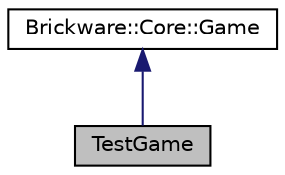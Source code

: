 digraph "TestGame"
{
  edge [fontname="Helvetica",fontsize="10",labelfontname="Helvetica",labelfontsize="10"];
  node [fontname="Helvetica",fontsize="10",shape=record];
  Node1 [label="TestGame",height=0.2,width=0.4,color="black", fillcolor="grey75", style="filled", fontcolor="black"];
  Node2 -> Node1 [dir="back",color="midnightblue",fontsize="10",style="solid",fontname="Helvetica"];
  Node2 [label="Brickware::Core::Game",height=0.2,width=0.4,color="black", fillcolor="white", style="filled",URL="$classBrickware_1_1Core_1_1Game.html"];
}
